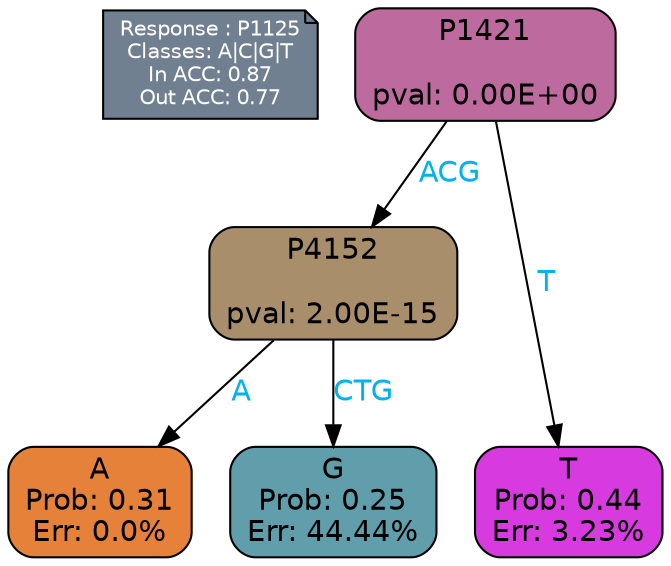 digraph Tree {
node [shape=box, style="filled, rounded", color="black", fontname=helvetica] ;
graph [ranksep=equally, splines=polylines, bgcolor=transparent, dpi=600] ;
edge [fontname=helvetica] ;
LEGEND [label="Response : P1125
Classes: A|C|G|T
In ACC: 0.87
Out ACC: 0.77
",shape=note,align=left,style=filled,fillcolor="slategray",fontcolor="white",fontsize=10];1 [label="P1421

pval: 0.00E+00", fillcolor="#bd6a9e"] ;
2 [label="P4152

pval: 2.00E-15", fillcolor="#a98e6c"] ;
3 [label="A
Prob: 0.31
Err: 0.0%", fillcolor="#e58139"] ;
4 [label="G
Prob: 0.25
Err: 44.44%", fillcolor="#609eab"] ;
5 [label="T
Prob: 0.44
Err: 3.23%", fillcolor="#d73bdf"] ;
1 -> 2 [label="ACG",fontcolor=deepskyblue2] ;
1 -> 5 [label="T",fontcolor=deepskyblue2] ;
2 -> 3 [label="A",fontcolor=deepskyblue2] ;
2 -> 4 [label="CTG",fontcolor=deepskyblue2] ;
{rank = same; 3;4;5;}{rank = same; LEGEND;1;}}